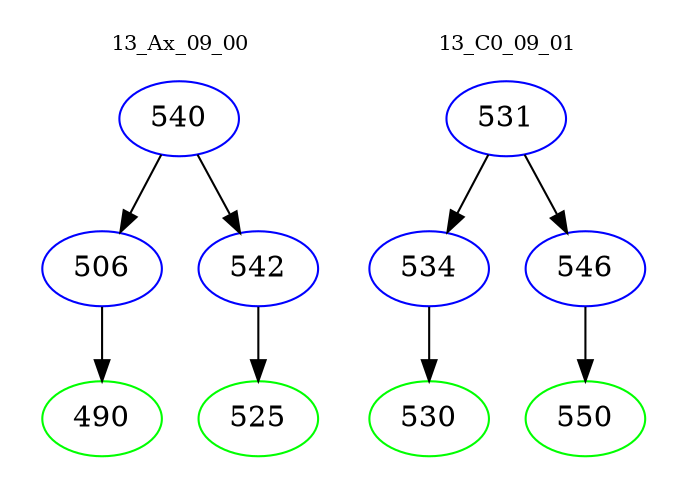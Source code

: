 digraph{
subgraph cluster_0 {
color = white
label = "13_Ax_09_00";
fontsize=10;
T0_540 [label="540", color="blue"]
T0_540 -> T0_506 [color="black"]
T0_506 [label="506", color="blue"]
T0_506 -> T0_490 [color="black"]
T0_490 [label="490", color="green"]
T0_540 -> T0_542 [color="black"]
T0_542 [label="542", color="blue"]
T0_542 -> T0_525 [color="black"]
T0_525 [label="525", color="green"]
}
subgraph cluster_1 {
color = white
label = "13_C0_09_01";
fontsize=10;
T1_531 [label="531", color="blue"]
T1_531 -> T1_534 [color="black"]
T1_534 [label="534", color="blue"]
T1_534 -> T1_530 [color="black"]
T1_530 [label="530", color="green"]
T1_531 -> T1_546 [color="black"]
T1_546 [label="546", color="blue"]
T1_546 -> T1_550 [color="black"]
T1_550 [label="550", color="green"]
}
}
